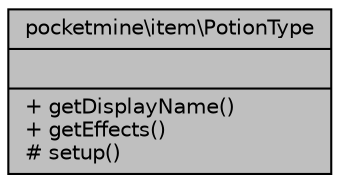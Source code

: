 digraph "pocketmine\item\PotionType"
{
 // INTERACTIVE_SVG=YES
 // LATEX_PDF_SIZE
  edge [fontname="Helvetica",fontsize="10",labelfontname="Helvetica",labelfontsize="10"];
  node [fontname="Helvetica",fontsize="10",shape=record];
  Node1 [label="{pocketmine\\item\\PotionType\n||+ getDisplayName()\l+ getEffects()\l# setup()\l}",height=0.2,width=0.4,color="black", fillcolor="grey75", style="filled", fontcolor="black",tooltip=" "];
}
